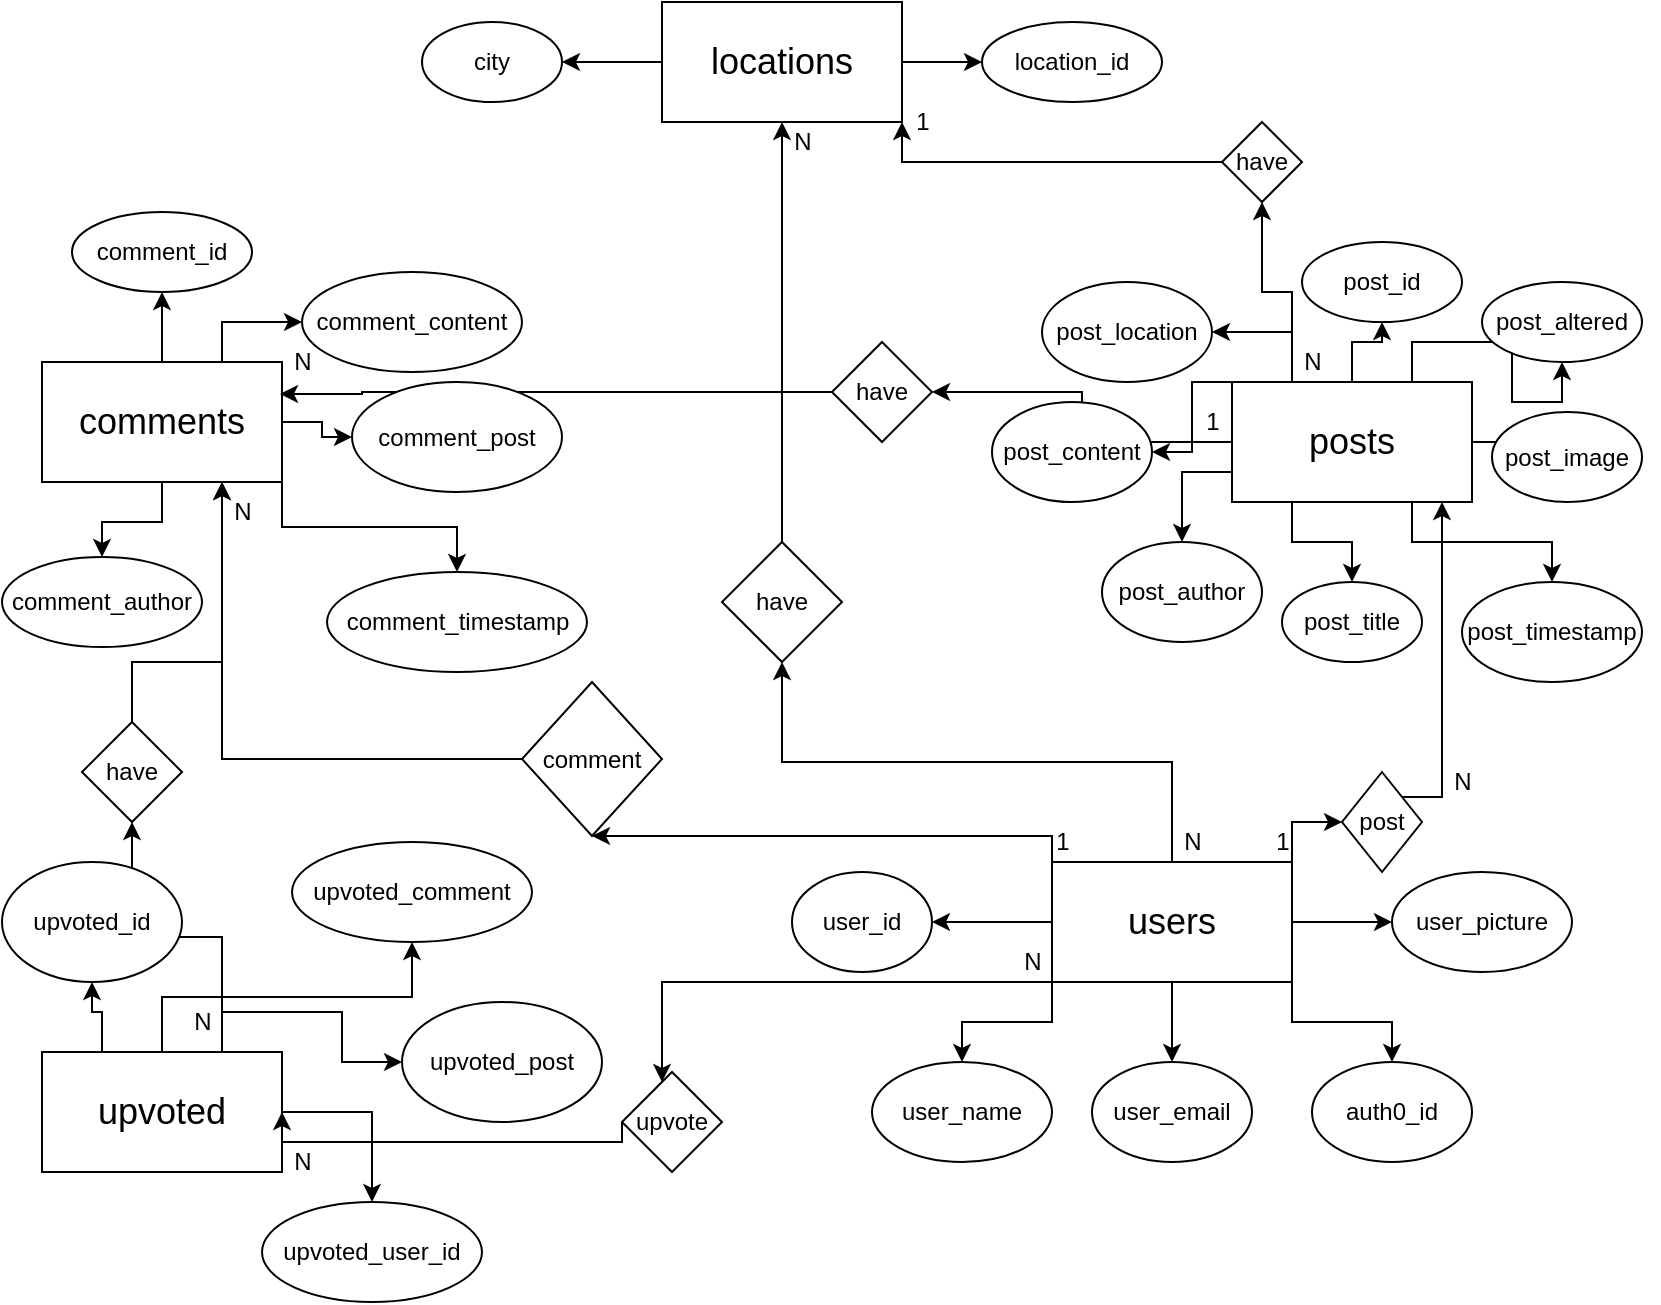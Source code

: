 <mxfile version="14.2.6" type="github">
  <diagram id="R2lEEEUBdFMjLlhIrx00" name="Page-1">
    <mxGraphModel dx="1185" dy="635" grid="1" gridSize="10" guides="1" tooltips="1" connect="1" arrows="1" fold="1" page="1" pageScale="1" pageWidth="850" pageHeight="1100" math="0" shadow="0" extFonts="Permanent Marker^https://fonts.googleapis.com/css?family=Permanent+Marker">
      <root>
        <mxCell id="0" />
        <mxCell id="1" parent="0" />
        <mxCell id="KJZ9F4BGSraTSlM0UNvD-101" style="edgeStyle=orthogonalEdgeStyle;rounded=0;orthogonalLoop=1;jettySize=auto;html=1;exitX=0.5;exitY=0;exitDx=0;exitDy=0;entryX=0.75;entryY=1;entryDx=0;entryDy=0;" parent="1" source="KJZ9F4BGSraTSlM0UNvD-100" target="KJZ9F4BGSraTSlM0UNvD-39" edge="1">
          <mxGeometry relative="1" as="geometry">
            <Array as="points">
              <mxPoint x="85" y="510" />
              <mxPoint x="130" y="510" />
            </Array>
            <mxPoint x="120" y="440" as="targetPoint" />
          </mxGeometry>
        </mxCell>
        <mxCell id="KJZ9F4BGSraTSlM0UNvD-5" style="edgeStyle=orthogonalEdgeStyle;rounded=0;orthogonalLoop=1;jettySize=auto;html=1;exitX=0;exitY=0.5;exitDx=0;exitDy=0;" parent="1" source="KJZ9F4BGSraTSlM0UNvD-4" target="KJZ9F4BGSraTSlM0UNvD-6" edge="1">
          <mxGeometry relative="1" as="geometry">
            <mxPoint x="485" y="640.333" as="targetPoint" />
          </mxGeometry>
        </mxCell>
        <mxCell id="KJZ9F4BGSraTSlM0UNvD-7" style="edgeStyle=orthogonalEdgeStyle;rounded=0;orthogonalLoop=1;jettySize=auto;html=1;exitX=0;exitY=1;exitDx=0;exitDy=0;" parent="1" source="KJZ9F4BGSraTSlM0UNvD-4" target="KJZ9F4BGSraTSlM0UNvD-8" edge="1">
          <mxGeometry relative="1" as="geometry">
            <mxPoint x="505" y="710" as="targetPoint" />
          </mxGeometry>
        </mxCell>
        <mxCell id="KJZ9F4BGSraTSlM0UNvD-9" style="edgeStyle=orthogonalEdgeStyle;rounded=0;orthogonalLoop=1;jettySize=auto;html=1;exitX=0.5;exitY=1;exitDx=0;exitDy=0;" parent="1" source="KJZ9F4BGSraTSlM0UNvD-4" target="KJZ9F4BGSraTSlM0UNvD-10" edge="1">
          <mxGeometry relative="1" as="geometry">
            <mxPoint x="605.333" y="710" as="targetPoint" />
          </mxGeometry>
        </mxCell>
        <mxCell id="KJZ9F4BGSraTSlM0UNvD-11" style="edgeStyle=orthogonalEdgeStyle;rounded=0;orthogonalLoop=1;jettySize=auto;html=1;exitX=1;exitY=1;exitDx=0;exitDy=0;" parent="1" source="KJZ9F4BGSraTSlM0UNvD-4" target="KJZ9F4BGSraTSlM0UNvD-12" edge="1">
          <mxGeometry relative="1" as="geometry">
            <mxPoint x="715" y="710" as="targetPoint" />
          </mxGeometry>
        </mxCell>
        <mxCell id="KJZ9F4BGSraTSlM0UNvD-13" style="edgeStyle=orthogonalEdgeStyle;rounded=0;orthogonalLoop=1;jettySize=auto;html=1;exitX=1;exitY=0.5;exitDx=0;exitDy=0;" parent="1" source="KJZ9F4BGSraTSlM0UNvD-4" target="KJZ9F4BGSraTSlM0UNvD-14" edge="1">
          <mxGeometry relative="1" as="geometry">
            <mxPoint x="725" y="640.333" as="targetPoint" />
          </mxGeometry>
        </mxCell>
        <mxCell id="KJZ9F4BGSraTSlM0UNvD-63" style="edgeStyle=orthogonalEdgeStyle;rounded=0;orthogonalLoop=1;jettySize=auto;html=1;exitX=0.5;exitY=0;exitDx=0;exitDy=0;" parent="1" source="KJZ9F4BGSraTSlM0UNvD-4" target="KJZ9F4BGSraTSlM0UNvD-64" edge="1">
          <mxGeometry relative="1" as="geometry">
            <mxPoint x="410.0" y="480" as="targetPoint" />
          </mxGeometry>
        </mxCell>
        <mxCell id="KJZ9F4BGSraTSlM0UNvD-68" style="edgeStyle=orthogonalEdgeStyle;rounded=0;orthogonalLoop=1;jettySize=auto;html=1;exitX=1;exitY=0;exitDx=0;exitDy=0;" parent="1" source="KJZ9F4BGSraTSlM0UNvD-4" target="KJZ9F4BGSraTSlM0UNvD-69" edge="1">
          <mxGeometry relative="1" as="geometry">
            <mxPoint x="690" y="580" as="targetPoint" />
          </mxGeometry>
        </mxCell>
        <mxCell id="KJZ9F4BGSraTSlM0UNvD-76" style="edgeStyle=orthogonalEdgeStyle;rounded=0;orthogonalLoop=1;jettySize=auto;html=1;exitX=0;exitY=0;exitDx=0;exitDy=0;" parent="1" source="KJZ9F4BGSraTSlM0UNvD-4" target="KJZ9F4BGSraTSlM0UNvD-77" edge="1">
          <mxGeometry relative="1" as="geometry">
            <mxPoint x="320" y="550" as="targetPoint" />
            <Array as="points">
              <mxPoint x="545" y="597" />
            </Array>
          </mxGeometry>
        </mxCell>
        <mxCell id="KJZ9F4BGSraTSlM0UNvD-81" style="edgeStyle=orthogonalEdgeStyle;rounded=0;orthogonalLoop=1;jettySize=auto;html=1;exitX=0;exitY=0.75;exitDx=0;exitDy=0;" parent="1" source="KJZ9F4BGSraTSlM0UNvD-4" target="KJZ9F4BGSraTSlM0UNvD-82" edge="1">
          <mxGeometry relative="1" as="geometry">
            <mxPoint x="350" y="730" as="targetPoint" />
            <Array as="points">
              <mxPoint x="545" y="670" />
              <mxPoint x="350" y="670" />
            </Array>
          </mxGeometry>
        </mxCell>
        <mxCell id="KJZ9F4BGSraTSlM0UNvD-4" value="&lt;font style=&quot;font-size: 18px&quot;&gt;users&lt;/font&gt;" style="rounded=0;whiteSpace=wrap;html=1;" parent="1" vertex="1">
          <mxGeometry x="545" y="610" width="120" height="60" as="geometry" />
        </mxCell>
        <mxCell id="KJZ9F4BGSraTSlM0UNvD-6" value="user_id" style="ellipse;whiteSpace=wrap;html=1;" parent="1" vertex="1">
          <mxGeometry x="415" y="615" width="70" height="50" as="geometry" />
        </mxCell>
        <mxCell id="KJZ9F4BGSraTSlM0UNvD-8" value="user_name" style="ellipse;whiteSpace=wrap;html=1;" parent="1" vertex="1">
          <mxGeometry x="455" y="710" width="90" height="50" as="geometry" />
        </mxCell>
        <mxCell id="KJZ9F4BGSraTSlM0UNvD-10" value="user_email" style="ellipse;whiteSpace=wrap;html=1;" parent="1" vertex="1">
          <mxGeometry x="565" y="710" width="80" height="50" as="geometry" />
        </mxCell>
        <mxCell id="KJZ9F4BGSraTSlM0UNvD-12" value="auth0_id" style="ellipse;whiteSpace=wrap;html=1;" parent="1" vertex="1">
          <mxGeometry x="675" y="710" width="80" height="50" as="geometry" />
        </mxCell>
        <mxCell id="KJZ9F4BGSraTSlM0UNvD-14" value="user_picture" style="ellipse;whiteSpace=wrap;html=1;" parent="1" vertex="1">
          <mxGeometry x="715" y="615" width="90" height="50" as="geometry" />
        </mxCell>
        <mxCell id="KJZ9F4BGSraTSlM0UNvD-16" style="edgeStyle=orthogonalEdgeStyle;rounded=0;orthogonalLoop=1;jettySize=auto;html=1;exitX=0;exitY=0.5;exitDx=0;exitDy=0;" parent="1" source="KJZ9F4BGSraTSlM0UNvD-15" target="KJZ9F4BGSraTSlM0UNvD-17" edge="1">
          <mxGeometry relative="1" as="geometry">
            <mxPoint x="310" y="210" as="targetPoint" />
          </mxGeometry>
        </mxCell>
        <mxCell id="KJZ9F4BGSraTSlM0UNvD-18" style="edgeStyle=orthogonalEdgeStyle;rounded=0;orthogonalLoop=1;jettySize=auto;html=1;exitX=1;exitY=0.5;exitDx=0;exitDy=0;" parent="1" source="KJZ9F4BGSraTSlM0UNvD-15" target="KJZ9F4BGSraTSlM0UNvD-19" edge="1">
          <mxGeometry relative="1" as="geometry">
            <mxPoint x="530" y="210" as="targetPoint" />
          </mxGeometry>
        </mxCell>
        <mxCell id="KJZ9F4BGSraTSlM0UNvD-15" value="&lt;font style=&quot;font-size: 18px&quot;&gt;locations&lt;/font&gt;" style="rounded=0;whiteSpace=wrap;html=1;" parent="1" vertex="1">
          <mxGeometry x="350" y="180" width="120" height="60" as="geometry" />
        </mxCell>
        <mxCell id="KJZ9F4BGSraTSlM0UNvD-17" value="city" style="ellipse;whiteSpace=wrap;html=1;" parent="1" vertex="1">
          <mxGeometry x="230" y="190" width="70" height="40" as="geometry" />
        </mxCell>
        <mxCell id="KJZ9F4BGSraTSlM0UNvD-19" value="location_id" style="ellipse;whiteSpace=wrap;html=1;" parent="1" vertex="1">
          <mxGeometry x="510" y="190" width="90" height="40" as="geometry" />
        </mxCell>
        <mxCell id="KJZ9F4BGSraTSlM0UNvD-21" style="edgeStyle=orthogonalEdgeStyle;rounded=0;orthogonalLoop=1;jettySize=auto;html=1;exitX=0.5;exitY=0;exitDx=0;exitDy=0;" parent="1" source="KJZ9F4BGSraTSlM0UNvD-20" target="KJZ9F4BGSraTSlM0UNvD-22" edge="1">
          <mxGeometry relative="1" as="geometry">
            <mxPoint x="710" y="340" as="targetPoint" />
          </mxGeometry>
        </mxCell>
        <mxCell id="KJZ9F4BGSraTSlM0UNvD-23" style="edgeStyle=orthogonalEdgeStyle;rounded=0;orthogonalLoop=1;jettySize=auto;html=1;exitX=0.25;exitY=0;exitDx=0;exitDy=0;" parent="1" source="KJZ9F4BGSraTSlM0UNvD-20" target="KJZ9F4BGSraTSlM0UNvD-24" edge="1">
          <mxGeometry relative="1" as="geometry">
            <mxPoint x="630" y="350" as="targetPoint" />
          </mxGeometry>
        </mxCell>
        <mxCell id="KJZ9F4BGSraTSlM0UNvD-25" style="edgeStyle=orthogonalEdgeStyle;rounded=0;orthogonalLoop=1;jettySize=auto;html=1;exitX=0;exitY=0.25;exitDx=0;exitDy=0;" parent="1" source="KJZ9F4BGSraTSlM0UNvD-20" target="KJZ9F4BGSraTSlM0UNvD-26" edge="1">
          <mxGeometry relative="1" as="geometry">
            <mxPoint x="600" y="400" as="targetPoint" />
            <Array as="points">
              <mxPoint x="635" y="370" />
              <mxPoint x="615" y="370" />
              <mxPoint x="615" y="405" />
            </Array>
          </mxGeometry>
        </mxCell>
        <mxCell id="KJZ9F4BGSraTSlM0UNvD-27" style="edgeStyle=orthogonalEdgeStyle;rounded=0;orthogonalLoop=1;jettySize=auto;html=1;exitX=0;exitY=0.75;exitDx=0;exitDy=0;" parent="1" source="KJZ9F4BGSraTSlM0UNvD-20" target="KJZ9F4BGSraTSlM0UNvD-28" edge="1">
          <mxGeometry relative="1" as="geometry">
            <mxPoint x="610" y="450" as="targetPoint" />
          </mxGeometry>
        </mxCell>
        <mxCell id="KJZ9F4BGSraTSlM0UNvD-30" style="edgeStyle=orthogonalEdgeStyle;rounded=0;orthogonalLoop=1;jettySize=auto;html=1;exitX=0.25;exitY=1;exitDx=0;exitDy=0;" parent="1" source="KJZ9F4BGSraTSlM0UNvD-20" target="KJZ9F4BGSraTSlM0UNvD-31" edge="1">
          <mxGeometry relative="1" as="geometry">
            <mxPoint x="690" y="450" as="targetPoint" />
          </mxGeometry>
        </mxCell>
        <mxCell id="KJZ9F4BGSraTSlM0UNvD-32" style="edgeStyle=orthogonalEdgeStyle;rounded=0;orthogonalLoop=1;jettySize=auto;html=1;exitX=0.75;exitY=1;exitDx=0;exitDy=0;" parent="1" source="KJZ9F4BGSraTSlM0UNvD-20" target="KJZ9F4BGSraTSlM0UNvD-33" edge="1">
          <mxGeometry relative="1" as="geometry">
            <mxPoint x="760" y="470" as="targetPoint" />
          </mxGeometry>
        </mxCell>
        <mxCell id="KJZ9F4BGSraTSlM0UNvD-34" style="edgeStyle=orthogonalEdgeStyle;rounded=0;orthogonalLoop=1;jettySize=auto;html=1;exitX=0.75;exitY=0;exitDx=0;exitDy=0;" parent="1" source="KJZ9F4BGSraTSlM0UNvD-20" target="KJZ9F4BGSraTSlM0UNvD-35" edge="1">
          <mxGeometry relative="1" as="geometry">
            <mxPoint x="800" y="330" as="targetPoint" />
          </mxGeometry>
        </mxCell>
        <mxCell id="KJZ9F4BGSraTSlM0UNvD-37" style="edgeStyle=orthogonalEdgeStyle;rounded=0;orthogonalLoop=1;jettySize=auto;html=1;exitX=1;exitY=0.5;exitDx=0;exitDy=0;" parent="1" source="KJZ9F4BGSraTSlM0UNvD-20" target="KJZ9F4BGSraTSlM0UNvD-38" edge="1">
          <mxGeometry relative="1" as="geometry">
            <mxPoint x="770" y="400" as="targetPoint" />
          </mxGeometry>
        </mxCell>
        <mxCell id="KJZ9F4BGSraTSlM0UNvD-87" style="edgeStyle=orthogonalEdgeStyle;rounded=0;orthogonalLoop=1;jettySize=auto;html=1;exitX=0;exitY=0.5;exitDx=0;exitDy=0;" parent="1" source="KJZ9F4BGSraTSlM0UNvD-20" target="KJZ9F4BGSraTSlM0UNvD-88" edge="1">
          <mxGeometry relative="1" as="geometry">
            <mxPoint x="470" y="390" as="targetPoint" />
          </mxGeometry>
        </mxCell>
        <mxCell id="KJZ9F4BGSraTSlM0UNvD-93" style="edgeStyle=orthogonalEdgeStyle;rounded=0;orthogonalLoop=1;jettySize=auto;html=1;exitX=0.25;exitY=0;exitDx=0;exitDy=0;" parent="1" source="KJZ9F4BGSraTSlM0UNvD-20" target="KJZ9F4BGSraTSlM0UNvD-94" edge="1">
          <mxGeometry relative="1" as="geometry">
            <mxPoint x="660" y="270" as="targetPoint" />
          </mxGeometry>
        </mxCell>
        <mxCell id="KJZ9F4BGSraTSlM0UNvD-20" value="&lt;font style=&quot;font-size: 18px&quot;&gt;posts&lt;/font&gt;" style="rounded=0;whiteSpace=wrap;html=1;" parent="1" vertex="1">
          <mxGeometry x="635" y="370" width="120" height="60" as="geometry" />
        </mxCell>
        <mxCell id="KJZ9F4BGSraTSlM0UNvD-22" value="post_id" style="ellipse;whiteSpace=wrap;html=1;" parent="1" vertex="1">
          <mxGeometry x="670" y="300" width="80" height="40" as="geometry" />
        </mxCell>
        <mxCell id="KJZ9F4BGSraTSlM0UNvD-24" value="post_location" style="ellipse;whiteSpace=wrap;html=1;" parent="1" vertex="1">
          <mxGeometry x="540" y="320" width="85" height="50" as="geometry" />
        </mxCell>
        <mxCell id="KJZ9F4BGSraTSlM0UNvD-26" value="post_content" style="ellipse;whiteSpace=wrap;html=1;" parent="1" vertex="1">
          <mxGeometry x="515" y="380" width="80" height="50" as="geometry" />
        </mxCell>
        <mxCell id="KJZ9F4BGSraTSlM0UNvD-28" value="post_author" style="ellipse;whiteSpace=wrap;html=1;" parent="1" vertex="1">
          <mxGeometry x="570" y="450" width="80" height="50" as="geometry" />
        </mxCell>
        <mxCell id="KJZ9F4BGSraTSlM0UNvD-31" value="post_title" style="ellipse;whiteSpace=wrap;html=1;" parent="1" vertex="1">
          <mxGeometry x="660" y="470" width="70" height="40" as="geometry" />
        </mxCell>
        <mxCell id="KJZ9F4BGSraTSlM0UNvD-33" value="post_timestamp" style="ellipse;whiteSpace=wrap;html=1;" parent="1" vertex="1">
          <mxGeometry x="750" y="470" width="90" height="50" as="geometry" />
        </mxCell>
        <mxCell id="KJZ9F4BGSraTSlM0UNvD-35" value="post_altered" style="ellipse;whiteSpace=wrap;html=1;" parent="1" vertex="1">
          <mxGeometry x="760" y="320" width="80" height="40" as="geometry" />
        </mxCell>
        <mxCell id="KJZ9F4BGSraTSlM0UNvD-38" value="post_image" style="ellipse;whiteSpace=wrap;html=1;" parent="1" vertex="1">
          <mxGeometry x="765" y="385" width="75" height="45" as="geometry" />
        </mxCell>
        <mxCell id="KJZ9F4BGSraTSlM0UNvD-40" style="edgeStyle=orthogonalEdgeStyle;rounded=0;orthogonalLoop=1;jettySize=auto;html=1;exitX=0.5;exitY=0;exitDx=0;exitDy=0;" parent="1" source="KJZ9F4BGSraTSlM0UNvD-39" target="KJZ9F4BGSraTSlM0UNvD-41" edge="1">
          <mxGeometry relative="1" as="geometry">
            <mxPoint x="100" y="325" as="targetPoint" />
          </mxGeometry>
        </mxCell>
        <mxCell id="KJZ9F4BGSraTSlM0UNvD-42" style="edgeStyle=orthogonalEdgeStyle;rounded=0;orthogonalLoop=1;jettySize=auto;html=1;exitX=0.5;exitY=1;exitDx=0;exitDy=0;" parent="1" source="KJZ9F4BGSraTSlM0UNvD-39" target="KJZ9F4BGSraTSlM0UNvD-43" edge="1">
          <mxGeometry relative="1" as="geometry">
            <mxPoint x="100" y="465" as="targetPoint" />
          </mxGeometry>
        </mxCell>
        <mxCell id="KJZ9F4BGSraTSlM0UNvD-45" style="edgeStyle=orthogonalEdgeStyle;rounded=0;orthogonalLoop=1;jettySize=auto;html=1;exitX=0.75;exitY=0;exitDx=0;exitDy=0;" parent="1" source="KJZ9F4BGSraTSlM0UNvD-39" target="KJZ9F4BGSraTSlM0UNvD-46" edge="1">
          <mxGeometry relative="1" as="geometry">
            <mxPoint x="170" y="345" as="targetPoint" />
          </mxGeometry>
        </mxCell>
        <mxCell id="KJZ9F4BGSraTSlM0UNvD-47" style="edgeStyle=orthogonalEdgeStyle;rounded=0;orthogonalLoop=1;jettySize=auto;html=1;exitX=1;exitY=0.5;exitDx=0;exitDy=0;" parent="1" source="KJZ9F4BGSraTSlM0UNvD-39" target="KJZ9F4BGSraTSlM0UNvD-49" edge="1">
          <mxGeometry relative="1" as="geometry">
            <mxPoint x="200" y="395" as="targetPoint" />
          </mxGeometry>
        </mxCell>
        <mxCell id="KJZ9F4BGSraTSlM0UNvD-50" style="edgeStyle=orthogonalEdgeStyle;rounded=0;orthogonalLoop=1;jettySize=auto;html=1;exitX=1;exitY=1;exitDx=0;exitDy=0;" parent="1" source="KJZ9F4BGSraTSlM0UNvD-39" target="KJZ9F4BGSraTSlM0UNvD-51" edge="1">
          <mxGeometry relative="1" as="geometry">
            <mxPoint x="190" y="465" as="targetPoint" />
          </mxGeometry>
        </mxCell>
        <mxCell id="KJZ9F4BGSraTSlM0UNvD-39" value="&lt;font style=&quot;font-size: 18px&quot;&gt;comments&lt;/font&gt;" style="rounded=0;whiteSpace=wrap;html=1;" parent="1" vertex="1">
          <mxGeometry x="40" y="360" width="120" height="60" as="geometry" />
        </mxCell>
        <mxCell id="KJZ9F4BGSraTSlM0UNvD-41" value="comment_id" style="ellipse;whiteSpace=wrap;html=1;" parent="1" vertex="1">
          <mxGeometry x="55" y="285" width="90" height="40" as="geometry" />
        </mxCell>
        <mxCell id="KJZ9F4BGSraTSlM0UNvD-43" value="comment_author" style="ellipse;whiteSpace=wrap;html=1;" parent="1" vertex="1">
          <mxGeometry x="20" y="457.5" width="100" height="45" as="geometry" />
        </mxCell>
        <mxCell id="KJZ9F4BGSraTSlM0UNvD-46" value="comment_content" style="ellipse;whiteSpace=wrap;html=1;" parent="1" vertex="1">
          <mxGeometry x="170" y="315" width="110" height="50" as="geometry" />
        </mxCell>
        <mxCell id="KJZ9F4BGSraTSlM0UNvD-51" value="comment_timestamp" style="ellipse;whiteSpace=wrap;html=1;" parent="1" vertex="1">
          <mxGeometry x="182.5" y="465" width="130" height="50" as="geometry" />
        </mxCell>
        <mxCell id="KJZ9F4BGSraTSlM0UNvD-53" style="edgeStyle=orthogonalEdgeStyle;rounded=0;orthogonalLoop=1;jettySize=auto;html=1;exitX=0.25;exitY=0;exitDx=0;exitDy=0;" parent="1" source="KJZ9F4BGSraTSlM0UNvD-52" target="KJZ9F4BGSraTSlM0UNvD-54" edge="1">
          <mxGeometry relative="1" as="geometry">
            <mxPoint x="70" y="670" as="targetPoint" />
          </mxGeometry>
        </mxCell>
        <mxCell id="KJZ9F4BGSraTSlM0UNvD-55" style="edgeStyle=orthogonalEdgeStyle;rounded=0;orthogonalLoop=1;jettySize=auto;html=1;exitX=0.75;exitY=0;exitDx=0;exitDy=0;" parent="1" source="KJZ9F4BGSraTSlM0UNvD-52" target="KJZ9F4BGSraTSlM0UNvD-56" edge="1">
          <mxGeometry relative="1" as="geometry">
            <mxPoint x="150" y="660" as="targetPoint" />
          </mxGeometry>
        </mxCell>
        <mxCell id="KJZ9F4BGSraTSlM0UNvD-57" style="edgeStyle=orthogonalEdgeStyle;rounded=0;orthogonalLoop=1;jettySize=auto;html=1;exitX=1;exitY=0.5;exitDx=0;exitDy=0;" parent="1" source="KJZ9F4BGSraTSlM0UNvD-52" target="KJZ9F4BGSraTSlM0UNvD-58" edge="1">
          <mxGeometry relative="1" as="geometry">
            <mxPoint x="200" y="735" as="targetPoint" />
          </mxGeometry>
        </mxCell>
        <mxCell id="KJZ9F4BGSraTSlM0UNvD-59" style="edgeStyle=orthogonalEdgeStyle;rounded=0;orthogonalLoop=1;jettySize=auto;html=1;exitX=0.5;exitY=0;exitDx=0;exitDy=0;" parent="1" source="KJZ9F4BGSraTSlM0UNvD-52" target="KJZ9F4BGSraTSlM0UNvD-61" edge="1">
          <mxGeometry relative="1" as="geometry">
            <mxPoint x="170" y="640" as="targetPoint" />
          </mxGeometry>
        </mxCell>
        <mxCell id="KJZ9F4BGSraTSlM0UNvD-99" style="edgeStyle=orthogonalEdgeStyle;rounded=0;orthogonalLoop=1;jettySize=auto;html=1;exitX=0.75;exitY=0;exitDx=0;exitDy=0;" parent="1" source="KJZ9F4BGSraTSlM0UNvD-52" target="KJZ9F4BGSraTSlM0UNvD-100" edge="1">
          <mxGeometry relative="1" as="geometry">
            <mxPoint x="100" y="580" as="targetPoint" />
          </mxGeometry>
        </mxCell>
        <mxCell id="KJZ9F4BGSraTSlM0UNvD-52" value="&lt;font style=&quot;font-size: 18px&quot;&gt;upvoted&lt;/font&gt;" style="rounded=0;whiteSpace=wrap;html=1;" parent="1" vertex="1">
          <mxGeometry x="40" y="705" width="120" height="60" as="geometry" />
        </mxCell>
        <mxCell id="KJZ9F4BGSraTSlM0UNvD-54" value="upvoted_id" style="ellipse;whiteSpace=wrap;html=1;" parent="1" vertex="1">
          <mxGeometry x="20" y="610" width="90" height="60" as="geometry" />
        </mxCell>
        <mxCell id="KJZ9F4BGSraTSlM0UNvD-56" value="upvoted_post" style="ellipse;whiteSpace=wrap;html=1;" parent="1" vertex="1">
          <mxGeometry x="220" y="680" width="100" height="60" as="geometry" />
        </mxCell>
        <mxCell id="KJZ9F4BGSraTSlM0UNvD-58" value="upvoted_user_id" style="ellipse;whiteSpace=wrap;html=1;" parent="1" vertex="1">
          <mxGeometry x="150" y="780" width="110" height="50" as="geometry" />
        </mxCell>
        <mxCell id="KJZ9F4BGSraTSlM0UNvD-61" value="upvoted_comment" style="ellipse;whiteSpace=wrap;html=1;" parent="1" vertex="1">
          <mxGeometry x="165" y="600" width="120" height="50" as="geometry" />
        </mxCell>
        <mxCell id="KJZ9F4BGSraTSlM0UNvD-65" style="edgeStyle=orthogonalEdgeStyle;rounded=0;orthogonalLoop=1;jettySize=auto;html=1;exitX=0.5;exitY=0;exitDx=0;exitDy=0;entryX=0.5;entryY=1;entryDx=0;entryDy=0;" parent="1" source="KJZ9F4BGSraTSlM0UNvD-64" target="KJZ9F4BGSraTSlM0UNvD-15" edge="1">
          <mxGeometry relative="1" as="geometry" />
        </mxCell>
        <mxCell id="KJZ9F4BGSraTSlM0UNvD-64" value="have" style="rhombus;whiteSpace=wrap;html=1;" parent="1" vertex="1">
          <mxGeometry x="380" y="450" width="60" height="60" as="geometry" />
        </mxCell>
        <mxCell id="KJZ9F4BGSraTSlM0UNvD-66" value="N" style="text;html=1;align=center;verticalAlign=middle;resizable=0;points=[];autosize=1;" parent="1" vertex="1">
          <mxGeometry x="605" y="590" width="20" height="20" as="geometry" />
        </mxCell>
        <mxCell id="KJZ9F4BGSraTSlM0UNvD-67" value="N" style="text;html=1;align=center;verticalAlign=middle;resizable=0;points=[];autosize=1;" parent="1" vertex="1">
          <mxGeometry x="410" y="240" width="20" height="20" as="geometry" />
        </mxCell>
        <mxCell id="KJZ9F4BGSraTSlM0UNvD-71" style="edgeStyle=orthogonalEdgeStyle;rounded=0;orthogonalLoop=1;jettySize=auto;html=1;exitX=1;exitY=0;exitDx=0;exitDy=0;entryX=0.875;entryY=1;entryDx=0;entryDy=0;entryPerimeter=0;" parent="1" source="KJZ9F4BGSraTSlM0UNvD-69" target="KJZ9F4BGSraTSlM0UNvD-20" edge="1">
          <mxGeometry relative="1" as="geometry">
            <Array as="points">
              <mxPoint x="740" y="577" />
            </Array>
          </mxGeometry>
        </mxCell>
        <mxCell id="KJZ9F4BGSraTSlM0UNvD-69" value="post" style="rhombus;whiteSpace=wrap;html=1;" parent="1" vertex="1">
          <mxGeometry x="690" y="565" width="40" height="50" as="geometry" />
        </mxCell>
        <mxCell id="KJZ9F4BGSraTSlM0UNvD-70" value="1" style="text;html=1;align=center;verticalAlign=middle;resizable=0;points=[];autosize=1;" parent="1" vertex="1">
          <mxGeometry x="650" y="590" width="20" height="20" as="geometry" />
        </mxCell>
        <mxCell id="KJZ9F4BGSraTSlM0UNvD-72" value="N" style="text;html=1;align=center;verticalAlign=middle;resizable=0;points=[];autosize=1;" parent="1" vertex="1">
          <mxGeometry x="740" y="560" width="20" height="20" as="geometry" />
        </mxCell>
        <mxCell id="KJZ9F4BGSraTSlM0UNvD-78" style="edgeStyle=orthogonalEdgeStyle;rounded=0;orthogonalLoop=1;jettySize=auto;html=1;exitX=0;exitY=0.5;exitDx=0;exitDy=0;entryX=0.75;entryY=1;entryDx=0;entryDy=0;" parent="1" source="KJZ9F4BGSraTSlM0UNvD-77" target="KJZ9F4BGSraTSlM0UNvD-39" edge="1">
          <mxGeometry relative="1" as="geometry" />
        </mxCell>
        <mxCell id="KJZ9F4BGSraTSlM0UNvD-77" value="comment" style="rhombus;whiteSpace=wrap;html=1;" parent="1" vertex="1">
          <mxGeometry x="280" y="520" width="70" height="77" as="geometry" />
        </mxCell>
        <mxCell id="KJZ9F4BGSraTSlM0UNvD-79" value="1" style="text;html=1;align=center;verticalAlign=middle;resizable=0;points=[];autosize=1;" parent="1" vertex="1">
          <mxGeometry x="540" y="590" width="20" height="20" as="geometry" />
        </mxCell>
        <mxCell id="KJZ9F4BGSraTSlM0UNvD-80" value="N" style="text;html=1;align=center;verticalAlign=middle;resizable=0;points=[];autosize=1;" parent="1" vertex="1">
          <mxGeometry x="130" y="425" width="20" height="20" as="geometry" />
        </mxCell>
        <mxCell id="KJZ9F4BGSraTSlM0UNvD-83" style="edgeStyle=orthogonalEdgeStyle;rounded=0;orthogonalLoop=1;jettySize=auto;html=1;exitX=0;exitY=0.5;exitDx=0;exitDy=0;entryX=1;entryY=0.5;entryDx=0;entryDy=0;" parent="1" source="KJZ9F4BGSraTSlM0UNvD-82" target="KJZ9F4BGSraTSlM0UNvD-52" edge="1">
          <mxGeometry relative="1" as="geometry">
            <Array as="points">
              <mxPoint x="330" y="750" />
              <mxPoint x="160" y="750" />
            </Array>
          </mxGeometry>
        </mxCell>
        <mxCell id="KJZ9F4BGSraTSlM0UNvD-82" value="upvote" style="rhombus;whiteSpace=wrap;html=1;" parent="1" vertex="1">
          <mxGeometry x="330" y="715" width="50" height="50" as="geometry" />
        </mxCell>
        <mxCell id="KJZ9F4BGSraTSlM0UNvD-84" value="N" style="text;html=1;align=center;verticalAlign=middle;resizable=0;points=[];autosize=1;" parent="1" vertex="1">
          <mxGeometry x="525" y="650" width="20" height="20" as="geometry" />
        </mxCell>
        <mxCell id="KJZ9F4BGSraTSlM0UNvD-86" value="N" style="text;html=1;align=center;verticalAlign=middle;resizable=0;points=[];autosize=1;" parent="1" vertex="1">
          <mxGeometry x="160" y="750" width="20" height="20" as="geometry" />
        </mxCell>
        <mxCell id="KJZ9F4BGSraTSlM0UNvD-90" style="edgeStyle=orthogonalEdgeStyle;rounded=0;orthogonalLoop=1;jettySize=auto;html=1;exitX=0;exitY=0.5;exitDx=0;exitDy=0;" parent="1" source="KJZ9F4BGSraTSlM0UNvD-88" edge="1">
          <mxGeometry relative="1" as="geometry">
            <mxPoint x="159" y="376" as="targetPoint" />
            <Array as="points">
              <mxPoint x="200" y="375" />
              <mxPoint x="200" y="376" />
            </Array>
          </mxGeometry>
        </mxCell>
        <mxCell id="KJZ9F4BGSraTSlM0UNvD-88" value="have" style="rhombus;whiteSpace=wrap;html=1;" parent="1" vertex="1">
          <mxGeometry x="435" y="350" width="50" height="50" as="geometry" />
        </mxCell>
        <mxCell id="KJZ9F4BGSraTSlM0UNvD-89" value="1" style="text;html=1;align=center;verticalAlign=middle;resizable=0;points=[];autosize=1;" parent="1" vertex="1">
          <mxGeometry x="615" y="380" width="20" height="20" as="geometry" />
        </mxCell>
        <mxCell id="KJZ9F4BGSraTSlM0UNvD-91" value="N" style="text;html=1;align=center;verticalAlign=middle;resizable=0;points=[];autosize=1;" parent="1" vertex="1">
          <mxGeometry x="160" y="350" width="20" height="20" as="geometry" />
        </mxCell>
        <mxCell id="KJZ9F4BGSraTSlM0UNvD-96" style="edgeStyle=orthogonalEdgeStyle;rounded=0;orthogonalLoop=1;jettySize=auto;html=1;exitX=0;exitY=0.5;exitDx=0;exitDy=0;entryX=1;entryY=1;entryDx=0;entryDy=0;" parent="1" source="KJZ9F4BGSraTSlM0UNvD-94" target="KJZ9F4BGSraTSlM0UNvD-15" edge="1">
          <mxGeometry relative="1" as="geometry" />
        </mxCell>
        <mxCell id="KJZ9F4BGSraTSlM0UNvD-94" value="have" style="rhombus;whiteSpace=wrap;html=1;" parent="1" vertex="1">
          <mxGeometry x="630" y="240" width="40" height="40" as="geometry" />
        </mxCell>
        <mxCell id="KJZ9F4BGSraTSlM0UNvD-97" value="N" style="text;html=1;align=center;verticalAlign=middle;resizable=0;points=[];autosize=1;" parent="1" vertex="1">
          <mxGeometry x="665" y="350" width="20" height="20" as="geometry" />
        </mxCell>
        <mxCell id="KJZ9F4BGSraTSlM0UNvD-98" value="1" style="text;html=1;align=center;verticalAlign=middle;resizable=0;points=[];autosize=1;" parent="1" vertex="1">
          <mxGeometry x="470" y="230" width="20" height="20" as="geometry" />
        </mxCell>
        <mxCell id="KJZ9F4BGSraTSlM0UNvD-100" value="have" style="rhombus;whiteSpace=wrap;html=1;" parent="1" vertex="1">
          <mxGeometry x="60" y="540" width="50" height="50" as="geometry" />
        </mxCell>
        <mxCell id="KJZ9F4BGSraTSlM0UNvD-102" value="N" style="text;html=1;align=center;verticalAlign=middle;resizable=0;points=[];autosize=1;" parent="1" vertex="1">
          <mxGeometry x="110" y="680" width="20" height="20" as="geometry" />
        </mxCell>
        <mxCell id="KJZ9F4BGSraTSlM0UNvD-49" value="comment_post" style="ellipse;whiteSpace=wrap;html=1;" parent="1" vertex="1">
          <mxGeometry x="195" y="370" width="105" height="55" as="geometry" />
        </mxCell>
      </root>
    </mxGraphModel>
  </diagram>
</mxfile>
